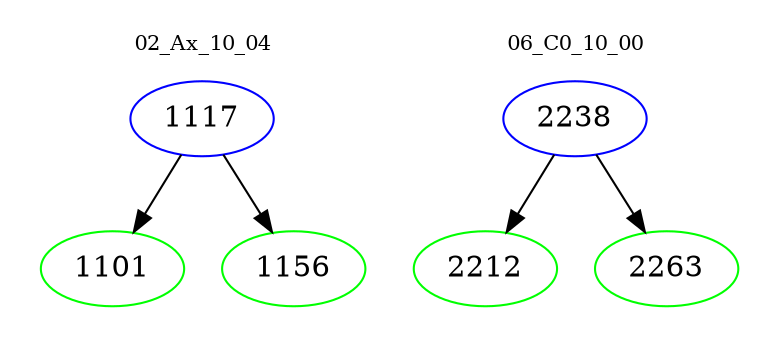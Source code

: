 digraph{
subgraph cluster_0 {
color = white
label = "02_Ax_10_04";
fontsize=10;
T0_1117 [label="1117", color="blue"]
T0_1117 -> T0_1101 [color="black"]
T0_1101 [label="1101", color="green"]
T0_1117 -> T0_1156 [color="black"]
T0_1156 [label="1156", color="green"]
}
subgraph cluster_1 {
color = white
label = "06_C0_10_00";
fontsize=10;
T1_2238 [label="2238", color="blue"]
T1_2238 -> T1_2212 [color="black"]
T1_2212 [label="2212", color="green"]
T1_2238 -> T1_2263 [color="black"]
T1_2263 [label="2263", color="green"]
}
}
